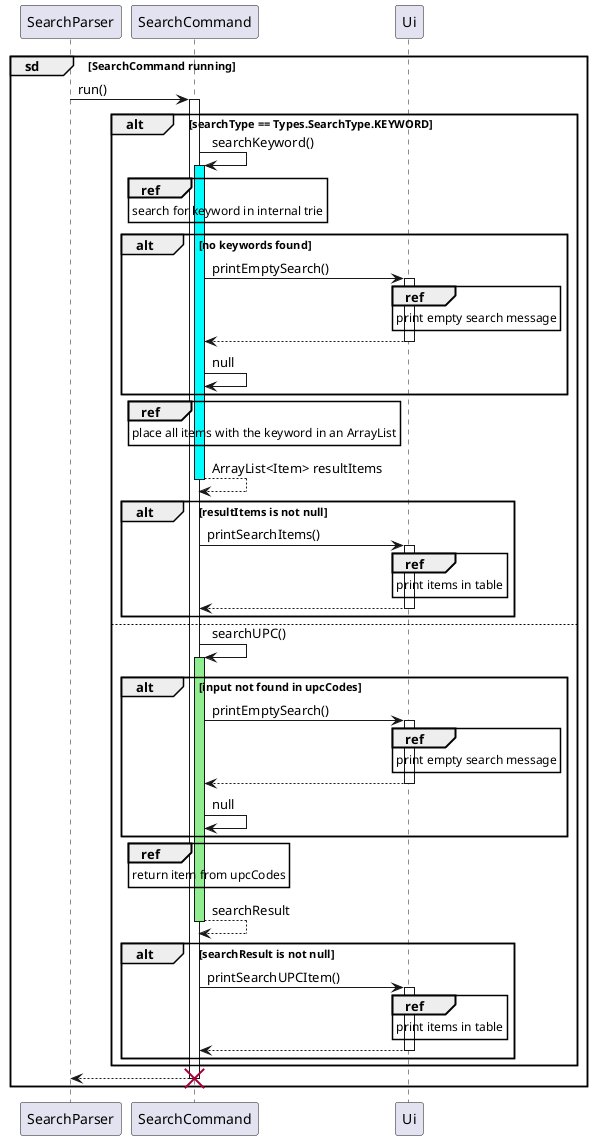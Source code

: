 @startuml
'https://plantuml.com/sequence-diagram
participant SearchParser

group sd [SearchCommand running]
    SearchParser -> SearchCommand: run()
    activate SearchCommand
    participant SearchCommand
    participant Ui
    alt searchType == Types.SearchType.KEYWORD
        SearchCommand -> SearchCommand: searchKeyword()
        activate SearchCommand #cyan
        ref over SearchCommand
            search for keyword in internal trie
        end ref
        alt no keywords found
            SearchCommand -> Ui: printEmptySearch()
            activate Ui
            ref over Ui
                print empty search message
            end ref
            return
            SearchCommand -> SearchCommand: null
        end
        ref over SearchCommand
            place all items with the keyword in an ArrayList
        end ref
        return ArrayList<Item> resultItems
        alt resultItems is not null
            SearchCommand -> Ui: printSearchItems()
            activate Ui
            ref over Ui
                print items in table
            end ref
            return
        end
    else
        SearchCommand -> SearchCommand: searchUPC()
        activate SearchCommand #lightgreen
        alt input not found in upcCodes
            SearchCommand -> Ui: printEmptySearch()
            activate Ui
            ref over Ui
                print empty search message
            end ref
            return
            SearchCommand -> SearchCommand: null
        end
        ref over SearchCommand
            return item from upcCodes
        end ref
        return searchResult
        alt searchResult is not null
            SearchCommand -> Ui: printSearchUPCItem()
            activate Ui
            ref over Ui
                print items in table
            end ref
            return
        end
    end
    return
    deactivate SearchCommand
    destroy SearchCommand
end
@enduml